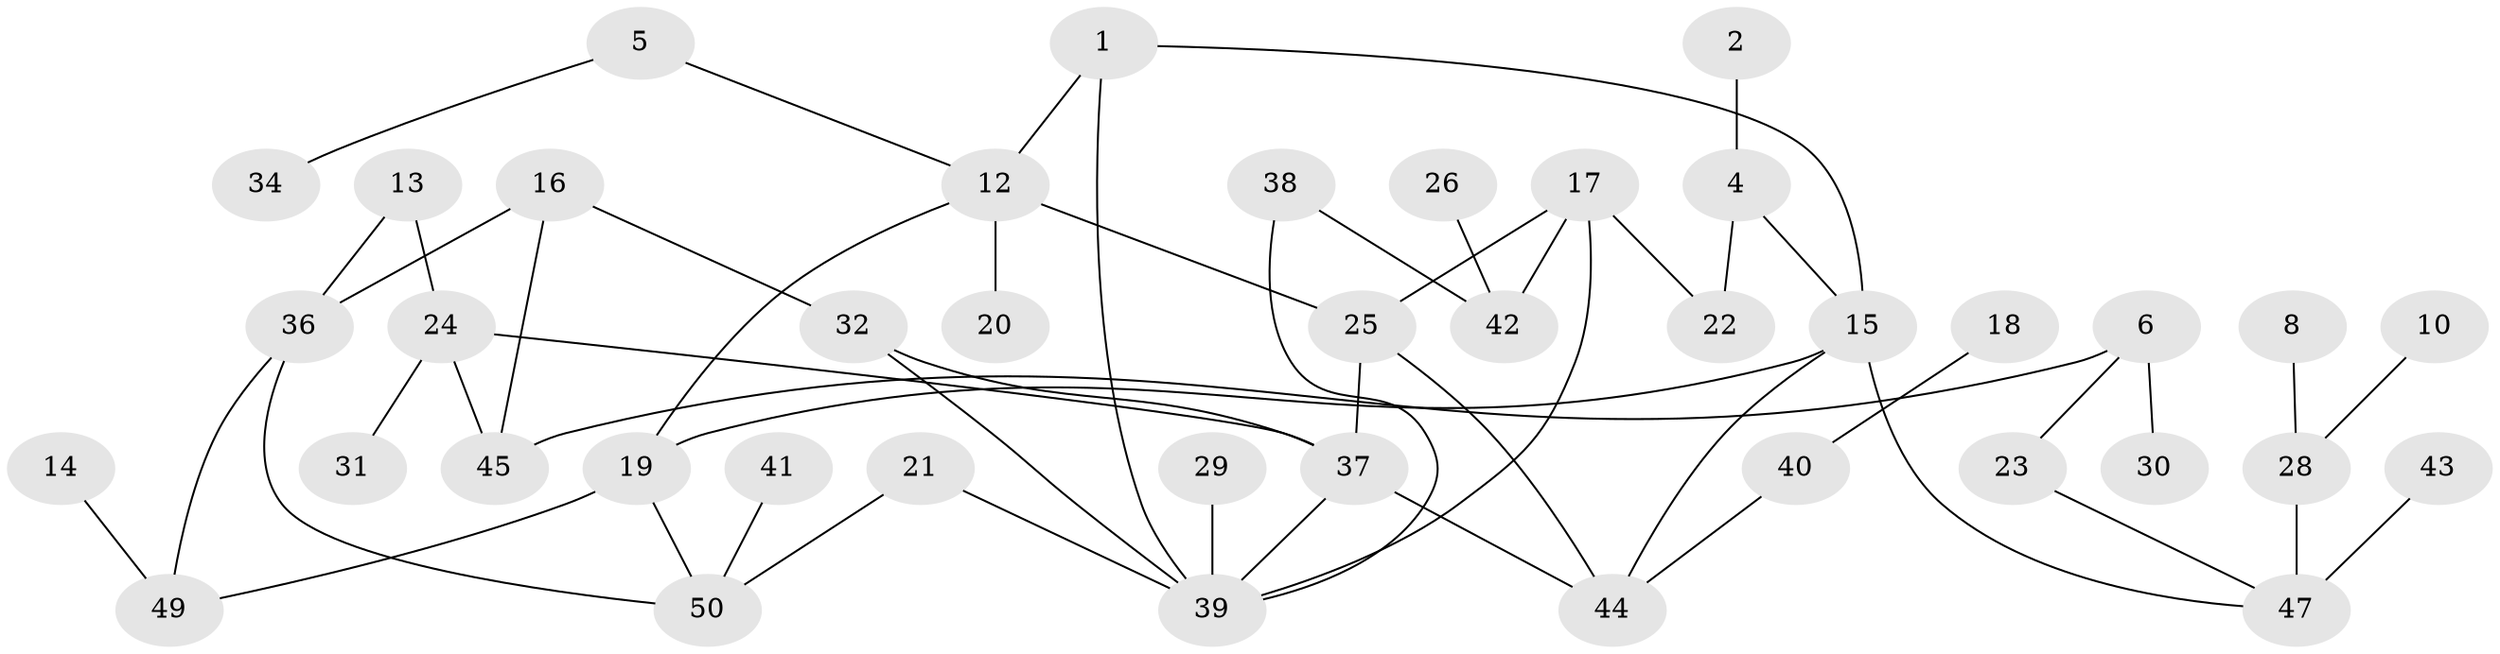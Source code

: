 // original degree distribution, {3: 0.14084507042253522, 1: 0.2112676056338028, 2: 0.323943661971831, 0: 0.1267605633802817, 5: 0.09859154929577464, 6: 0.028169014084507043, 4: 0.07042253521126761}
// Generated by graph-tools (version 1.1) at 2025/35/03/04/25 23:35:47]
// undirected, 41 vertices, 54 edges
graph export_dot {
  node [color=gray90,style=filled];
  1;
  2;
  4;
  5;
  6;
  8;
  10;
  12;
  13;
  14;
  15;
  16;
  17;
  18;
  19;
  20;
  21;
  22;
  23;
  24;
  25;
  26;
  28;
  29;
  30;
  31;
  32;
  34;
  36;
  37;
  38;
  39;
  40;
  41;
  42;
  43;
  44;
  45;
  47;
  49;
  50;
  1 -- 12 [weight=1.0];
  1 -- 15 [weight=1.0];
  1 -- 39 [weight=1.0];
  2 -- 4 [weight=1.0];
  4 -- 15 [weight=1.0];
  4 -- 22 [weight=1.0];
  5 -- 12 [weight=1.0];
  5 -- 34 [weight=1.0];
  6 -- 23 [weight=1.0];
  6 -- 30 [weight=1.0];
  6 -- 45 [weight=1.0];
  8 -- 28 [weight=1.0];
  10 -- 28 [weight=1.0];
  12 -- 19 [weight=1.0];
  12 -- 20 [weight=1.0];
  12 -- 25 [weight=1.0];
  13 -- 24 [weight=1.0];
  13 -- 36 [weight=1.0];
  14 -- 49 [weight=1.0];
  15 -- 19 [weight=1.0];
  15 -- 44 [weight=1.0];
  15 -- 47 [weight=1.0];
  16 -- 32 [weight=1.0];
  16 -- 36 [weight=2.0];
  16 -- 45 [weight=1.0];
  17 -- 22 [weight=1.0];
  17 -- 25 [weight=2.0];
  17 -- 39 [weight=1.0];
  17 -- 42 [weight=1.0];
  18 -- 40 [weight=1.0];
  19 -- 49 [weight=1.0];
  19 -- 50 [weight=1.0];
  21 -- 39 [weight=1.0];
  21 -- 50 [weight=1.0];
  23 -- 47 [weight=1.0];
  24 -- 31 [weight=1.0];
  24 -- 37 [weight=1.0];
  24 -- 45 [weight=1.0];
  25 -- 37 [weight=1.0];
  25 -- 44 [weight=1.0];
  26 -- 42 [weight=1.0];
  28 -- 47 [weight=2.0];
  29 -- 39 [weight=1.0];
  32 -- 37 [weight=1.0];
  32 -- 39 [weight=1.0];
  36 -- 49 [weight=1.0];
  36 -- 50 [weight=1.0];
  37 -- 39 [weight=1.0];
  37 -- 44 [weight=1.0];
  38 -- 39 [weight=1.0];
  38 -- 42 [weight=1.0];
  40 -- 44 [weight=1.0];
  41 -- 50 [weight=1.0];
  43 -- 47 [weight=2.0];
}
